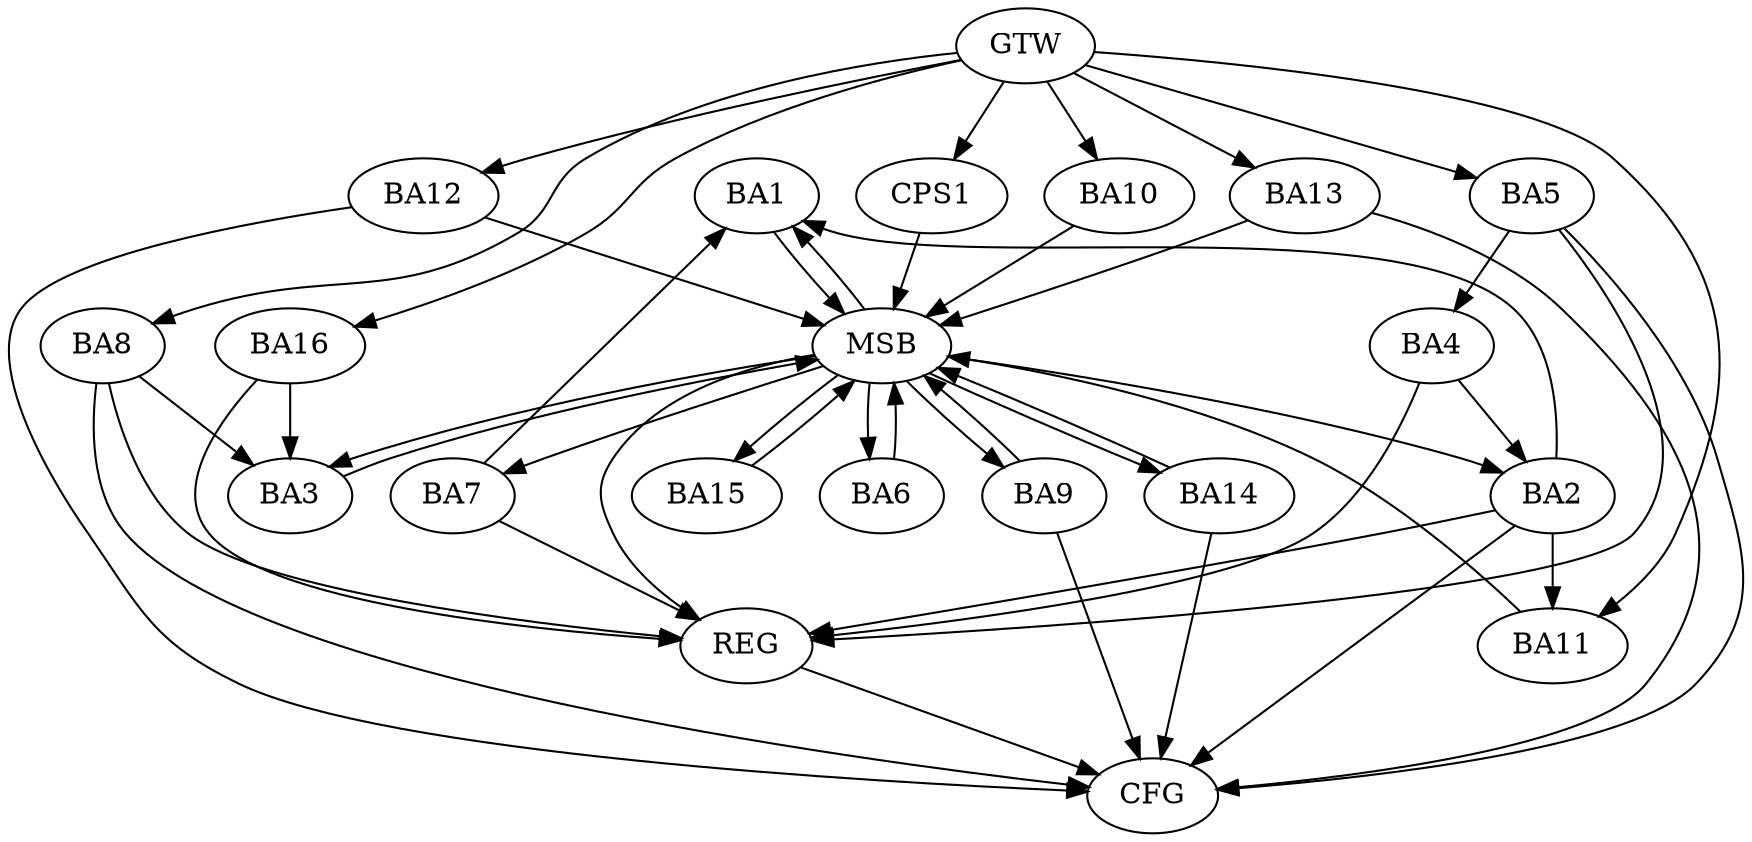 strict digraph G {
  BA1 [ label="BA1" ];
  BA2 [ label="BA2" ];
  BA3 [ label="BA3" ];
  BA4 [ label="BA4" ];
  BA5 [ label="BA5" ];
  BA6 [ label="BA6" ];
  BA7 [ label="BA7" ];
  BA8 [ label="BA8" ];
  BA9 [ label="BA9" ];
  BA10 [ label="BA10" ];
  BA11 [ label="BA11" ];
  BA12 [ label="BA12" ];
  BA13 [ label="BA13" ];
  BA14 [ label="BA14" ];
  BA15 [ label="BA15" ];
  BA16 [ label="BA16" ];
  CPS1 [ label="CPS1" ];
  GTW [ label="GTW" ];
  REG [ label="REG" ];
  MSB [ label="MSB" ];
  CFG [ label="CFG" ];
  BA2 -> BA1;
  BA4 -> BA2;
  BA5 -> BA4;
  BA7 -> BA1;
  BA8 -> BA3;
  BA16 -> BA3;
  GTW -> BA5;
  GTW -> BA8;
  GTW -> BA10;
  GTW -> BA11;
  GTW -> BA12;
  GTW -> BA13;
  GTW -> BA16;
  GTW -> CPS1;
  BA2 -> REG;
  BA4 -> REG;
  BA5 -> REG;
  BA7 -> REG;
  BA8 -> REG;
  BA16 -> REG;
  BA1 -> MSB;
  MSB -> BA2;
  MSB -> REG;
  BA3 -> MSB;
  MSB -> BA1;
  BA6 -> MSB;
  MSB -> BA3;
  BA9 -> MSB;
  BA10 -> MSB;
  MSB -> BA7;
  BA11 -> MSB;
  MSB -> BA9;
  BA12 -> MSB;
  BA13 -> MSB;
  BA14 -> MSB;
  MSB -> BA6;
  BA15 -> MSB;
  CPS1 -> MSB;
  MSB -> BA15;
  MSB -> BA14;
  BA2 -> CFG;
  BA14 -> CFG;
  BA8 -> CFG;
  BA5 -> CFG;
  BA13 -> CFG;
  BA12 -> CFG;
  BA9 -> CFG;
  REG -> CFG;
  BA2 -> BA11;
}
